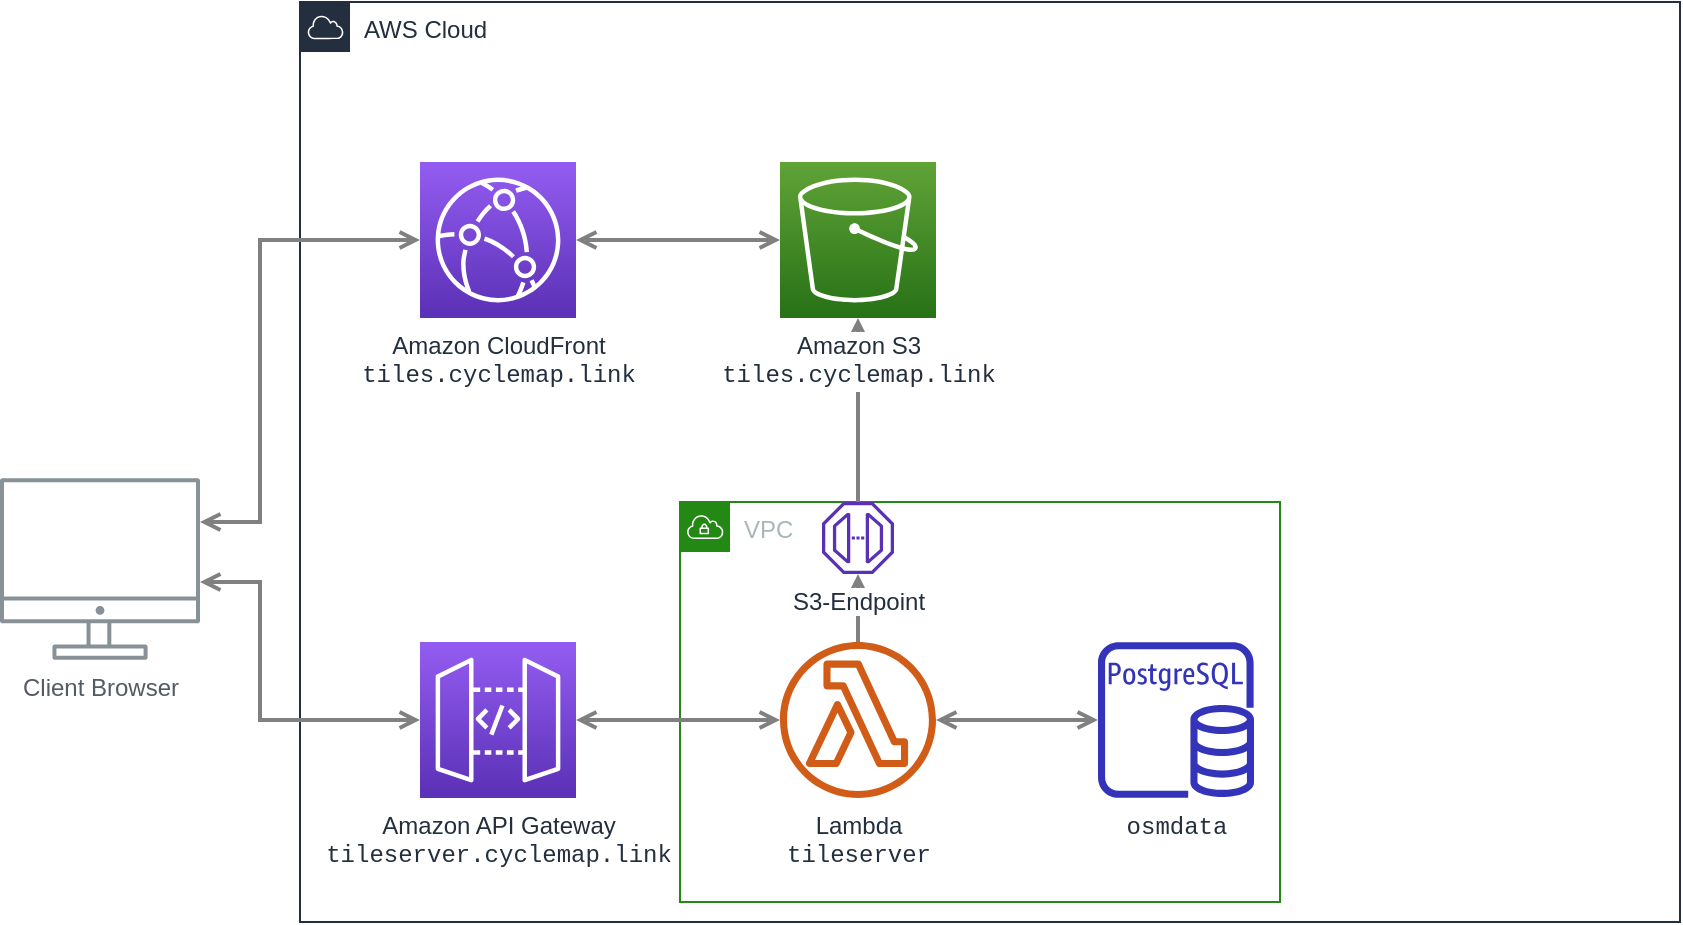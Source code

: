 <mxfile version="12.5.5" type="github">
  <diagram id="Ht1M8jgEwFfnCIfOTk4-" name="Page-1">
    <mxGraphModel dx="946" dy="618" grid="1" gridSize="10" guides="1" tooltips="1" connect="1" arrows="1" fold="1" page="1" pageScale="1" pageWidth="1169" pageHeight="827" math="0" shadow="0">
      <root>
        <mxCell id="0"/>
        <mxCell id="1" parent="0"/>
        <mxCell id="R89aEMjabt8_ohJxdj---15" value="AWS Cloud" style="points=[[0,0],[0.25,0],[0.5,0],[0.75,0],[1,0],[1,0.25],[1,0.5],[1,0.75],[1,1],[0.75,1],[0.5,1],[0.25,1],[0,1],[0,0.75],[0,0.5],[0,0.25]];outlineConnect=0;gradientColor=none;html=1;whiteSpace=wrap;fontSize=12;fontStyle=0;shape=mxgraph.aws4.group;grIcon=mxgraph.aws4.group_aws_cloud;strokeColor=#232F3E;fillColor=none;verticalAlign=top;align=left;spacingLeft=30;fontColor=#232F3E;dashed=0;" vertex="1" parent="1">
          <mxGeometry x="220" y="40" width="690" height="460" as="geometry"/>
        </mxCell>
        <mxCell id="R89aEMjabt8_ohJxdj---16" value="VPC" style="points=[[0,0],[0.25,0],[0.5,0],[0.75,0],[1,0],[1,0.25],[1,0.5],[1,0.75],[1,1],[0.75,1],[0.5,1],[0.25,1],[0,1],[0,0.75],[0,0.5],[0,0.25]];outlineConnect=0;gradientColor=none;html=1;whiteSpace=wrap;fontSize=12;fontStyle=0;shape=mxgraph.aws4.group;grIcon=mxgraph.aws4.group_vpc;strokeColor=#248814;fillColor=none;verticalAlign=top;align=left;spacingLeft=30;fontColor=#AAB7B8;dashed=0;" vertex="1" parent="1">
          <mxGeometry x="410" y="290" width="300" height="200" as="geometry"/>
        </mxCell>
        <mxCell id="UEzPUAAOIrF-is8g5C7q-128" style="edgeStyle=orthogonalEdgeStyle;rounded=0;orthogonalLoop=1;jettySize=auto;html=1;startArrow=open;startFill=0;endArrow=open;endFill=0;strokeWidth=2;strokeColor=#808080;" parent="1" source="UEzPUAAOIrF-is8g5C7q-109" target="R89aEMjabt8_ohJxdj---2" edge="1">
          <mxGeometry relative="1" as="geometry">
            <Array as="points">
              <mxPoint x="200" y="300"/>
              <mxPoint x="200" y="159"/>
            </Array>
          </mxGeometry>
        </mxCell>
        <mxCell id="UEzPUAAOIrF-is8g5C7q-129" style="edgeStyle=orthogonalEdgeStyle;rounded=0;orthogonalLoop=1;jettySize=auto;html=1;startArrow=open;startFill=0;endArrow=open;endFill=0;strokeWidth=2;strokeColor=#808080;" parent="1" source="UEzPUAAOIrF-is8g5C7q-114" target="UEzPUAAOIrF-is8g5C7q-115" edge="1">
          <mxGeometry relative="1" as="geometry">
            <Array as="points"/>
          </mxGeometry>
        </mxCell>
        <mxCell id="UEzPUAAOIrF-is8g5C7q-130" style="edgeStyle=orthogonalEdgeStyle;rounded=0;orthogonalLoop=1;jettySize=auto;html=1;startArrow=none;startFill=0;endArrow=open;endFill=0;strokeWidth=2;strokeColor=#808080;" parent="1" source="UEzPUAAOIrF-is8g5C7q-115" target="R89aEMjabt8_ohJxdj---19" edge="1">
          <mxGeometry relative="1" as="geometry">
            <Array as="points"/>
            <mxPoint x="499" y="320" as="targetPoint"/>
          </mxGeometry>
        </mxCell>
        <mxCell id="UEzPUAAOIrF-is8g5C7q-109" value="Client Browser" style="outlineConnect=0;gradientColor=none;fontColor=#545B64;strokeColor=none;fillColor=#879196;dashed=0;verticalLabelPosition=bottom;verticalAlign=top;align=center;html=1;fontSize=12;fontStyle=0;aspect=fixed;shape=mxgraph.aws4.illustration_desktop;pointerEvents=1;labelBackgroundColor=#ffffff;" parent="1" vertex="1">
          <mxGeometry x="70" y="278" width="100" height="91" as="geometry"/>
        </mxCell>
        <mxCell id="UEzPUAAOIrF-is8g5C7q-114" value="Amazon API Gateway&lt;br&gt;&lt;font face=&quot;Courier New&quot;&gt;tileserver.cyclemap.link&lt;/font&gt;" style="outlineConnect=0;fontColor=#232F3E;gradientColor=#945DF2;gradientDirection=north;fillColor=#5A30B5;strokeColor=#ffffff;dashed=0;verticalLabelPosition=bottom;verticalAlign=top;align=center;fontSize=12;fontStyle=0;aspect=fixed;shape=mxgraph.aws4.resourceIcon;resIcon=mxgraph.aws4.api_gateway;labelBackgroundColor=#ffffff;labelBorderColor=none;html=1;" parent="1" vertex="1">
          <mxGeometry x="280" y="360" width="78" height="78" as="geometry"/>
        </mxCell>
        <mxCell id="UEzPUAAOIrF-is8g5C7q-115" value="Lambda&lt;br&gt;&lt;font face=&quot;Courier New&quot;&gt;tileserver&lt;/font&gt;" style="outlineConnect=0;fontColor=#232F3E;gradientColor=none;fillColor=#D05C17;strokeColor=none;dashed=0;verticalLabelPosition=bottom;verticalAlign=top;align=center;html=1;fontSize=12;fontStyle=0;aspect=fixed;pointerEvents=1;shape=mxgraph.aws4.lambda_function;labelBackgroundColor=#ffffff;" parent="1" vertex="1">
          <mxGeometry x="460" y="360" width="78" height="78" as="geometry"/>
        </mxCell>
        <mxCell id="R89aEMjabt8_ohJxdj---1" value="&lt;font face=&quot;Courier New&quot;&gt;osmdata&lt;/font&gt;" style="outlineConnect=0;fontColor=#232F3E;gradientColor=none;fillColor=#3334B9;strokeColor=none;dashed=0;verticalLabelPosition=bottom;verticalAlign=top;align=center;html=1;fontSize=12;fontStyle=0;aspect=fixed;pointerEvents=1;shape=mxgraph.aws4.rds_postgresql_instance;labelBackgroundColor=#ffffff;" vertex="1" parent="1">
          <mxGeometry x="619" y="360" width="78" height="78" as="geometry"/>
        </mxCell>
        <mxCell id="R89aEMjabt8_ohJxdj---2" value="&lt;div&gt;Amazon CloudFront&lt;/div&gt;&lt;div&gt;&lt;font face=&quot;Courier New&quot;&gt;tiles.cyclemap.link&lt;/font&gt;&lt;br&gt;&lt;/div&gt;" style="outlineConnect=0;fontColor=#232F3E;gradientColor=#945DF2;gradientDirection=north;fillColor=#5A30B5;strokeColor=#ffffff;dashed=0;verticalLabelPosition=bottom;verticalAlign=top;align=center;html=1;fontSize=12;fontStyle=0;aspect=fixed;shape=mxgraph.aws4.resourceIcon;resIcon=mxgraph.aws4.cloudfront;labelBackgroundColor=#ffffff;" vertex="1" parent="1">
          <mxGeometry x="280" y="120" width="78" height="78" as="geometry"/>
        </mxCell>
        <mxCell id="R89aEMjabt8_ohJxdj---6" style="edgeStyle=orthogonalEdgeStyle;rounded=0;orthogonalLoop=1;jettySize=auto;html=1;startArrow=open;startFill=0;endArrow=open;endFill=0;strokeWidth=2;strokeColor=#808080;" edge="1" parent="1" source="UEzPUAAOIrF-is8g5C7q-115" target="R89aEMjabt8_ohJxdj---1">
          <mxGeometry relative="1" as="geometry">
            <Array as="points"/>
            <mxPoint x="537.0" y="376.333" as="sourcePoint"/>
            <mxPoint x="648.5" y="369.667" as="targetPoint"/>
          </mxGeometry>
        </mxCell>
        <mxCell id="R89aEMjabt8_ohJxdj---9" style="edgeStyle=orthogonalEdgeStyle;rounded=0;orthogonalLoop=1;jettySize=auto;html=1;startArrow=open;startFill=0;endArrow=open;endFill=0;strokeWidth=2;strokeColor=#808080;" edge="1" parent="1" source="UEzPUAAOIrF-is8g5C7q-109" target="UEzPUAAOIrF-is8g5C7q-114">
          <mxGeometry relative="1" as="geometry">
            <Array as="points">
              <mxPoint x="200" y="330"/>
              <mxPoint x="200" y="399"/>
            </Array>
            <mxPoint x="160" y="309.667" as="sourcePoint"/>
            <mxPoint x="290" y="248.833" as="targetPoint"/>
          </mxGeometry>
        </mxCell>
        <mxCell id="R89aEMjabt8_ohJxdj---12" style="edgeStyle=orthogonalEdgeStyle;rounded=0;orthogonalLoop=1;jettySize=auto;html=1;startArrow=open;startFill=0;endArrow=open;endFill=0;strokeWidth=2;strokeColor=#808080;" edge="1" parent="1" source="R89aEMjabt8_ohJxdj---2" target="UEzPUAAOIrF-is8g5C7q-116">
          <mxGeometry relative="1" as="geometry">
            <Array as="points"/>
            <mxPoint x="358.05" y="238.76" as="sourcePoint"/>
            <mxPoint x="440.05" y="238.76" as="targetPoint"/>
          </mxGeometry>
        </mxCell>
        <mxCell id="R89aEMjabt8_ohJxdj---19" value="S3-Endpoint" style="outlineConnect=0;fontColor=#232F3E;gradientColor=none;fillColor=#5A30B5;strokeColor=none;dashed=0;verticalLabelPosition=bottom;verticalAlign=top;align=center;html=1;fontSize=12;fontStyle=0;aspect=fixed;pointerEvents=1;shape=mxgraph.aws4.endpoint;labelBackgroundColor=#ffffff;" vertex="1" parent="1">
          <mxGeometry x="481" y="290" width="36" height="36" as="geometry"/>
        </mxCell>
        <mxCell id="R89aEMjabt8_ohJxdj---20" style="edgeStyle=orthogonalEdgeStyle;rounded=0;orthogonalLoop=1;jettySize=auto;html=1;startArrow=none;startFill=0;endArrow=open;endFill=0;strokeWidth=2;strokeColor=#808080;" edge="1" parent="1" source="R89aEMjabt8_ohJxdj---19" target="UEzPUAAOIrF-is8g5C7q-116">
          <mxGeometry relative="1" as="geometry">
            <Array as="points"/>
            <mxPoint x="509" y="370" as="sourcePoint"/>
            <mxPoint x="509" y="336" as="targetPoint"/>
          </mxGeometry>
        </mxCell>
        <mxCell id="UEzPUAAOIrF-is8g5C7q-116" value="Amazon S3&lt;br&gt;&lt;div&gt;&lt;font face=&quot;Courier New&quot;&gt;tiles.cyclemap.link&lt;/font&gt;&lt;br&gt;&lt;/div&gt;" style="outlineConnect=0;fontColor=#232F3E;gradientColor=#60A337;gradientDirection=north;fillColor=#277116;strokeColor=#ffffff;dashed=0;verticalLabelPosition=bottom;verticalAlign=top;align=center;html=1;fontSize=12;fontStyle=0;aspect=fixed;shape=mxgraph.aws4.resourceIcon;resIcon=mxgraph.aws4.s3;labelBackgroundColor=#ffffff;fontFamily=Helvetica;" parent="1" vertex="1">
          <mxGeometry x="460.0" y="120" width="78" height="78" as="geometry"/>
        </mxCell>
      </root>
    </mxGraphModel>
  </diagram>
</mxfile>
